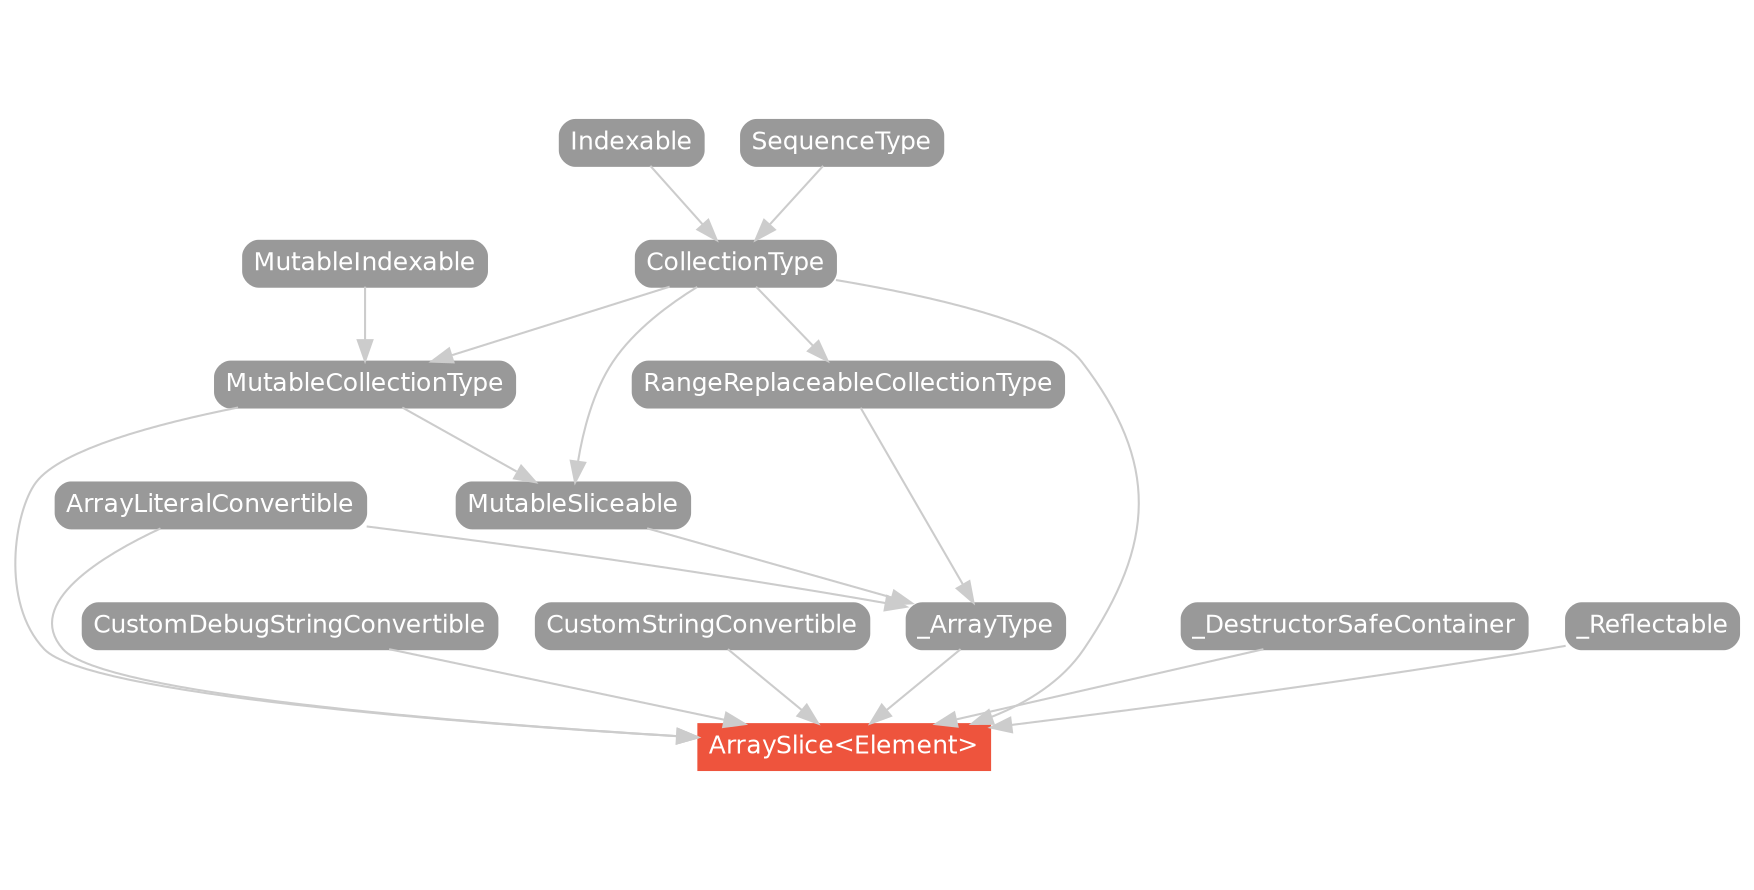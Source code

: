 strict digraph "ArraySlice<Element> - Type Hierarchy - SwiftDoc.org" {
    pad="0.1,0.8"
    node [shape=box, style="filled,rounded", color="#999999", fillcolor="#999999", fontcolor=white, fontname=Helvetica, fontnames="Helvetica,sansserif", fontsize=12, margin="0.07,0.05", height="0.3"]
    edge [color="#cccccc"]
    "ArrayLiteralConvertible" [URL="/protocol/ArrayLiteralConvertible/"]
    "ArraySlice<Element>" [URL="/type/ArraySlice/", style="filled", fillcolor="#ee543d", color="#ee543d"]
    "CollectionType" [URL="/protocol/CollectionType/"]
    "CustomDebugStringConvertible" [URL="/protocol/CustomDebugStringConvertible/"]
    "CustomStringConvertible" [URL="/protocol/CustomStringConvertible/"]
    "Indexable" [URL="/protocol/Indexable/"]
    "MutableCollectionType" [URL="/protocol/MutableCollectionType/"]
    "MutableIndexable" [URL="/protocol/MutableIndexable/"]
    "MutableSliceable" [URL="/protocol/MutableSliceable/"]
    "RangeReplaceableCollectionType" [URL="/protocol/RangeReplaceableCollectionType/"]
    "SequenceType" [URL="/protocol/SequenceType/"]
    "_ArrayType" [URL="/protocol/_ArrayType/"]
    "_DestructorSafeContainer" [URL="/protocol/_DestructorSafeContainer/"]
    "_Reflectable" [URL="/protocol/_Reflectable/"]    "CollectionType" -> "ArraySlice<Element>"
    "MutableCollectionType" -> "ArraySlice<Element>"
    "_DestructorSafeContainer" -> "ArraySlice<Element>"
    "ArrayLiteralConvertible" -> "ArraySlice<Element>"
    "_ArrayType" -> "ArraySlice<Element>"
    "_Reflectable" -> "ArraySlice<Element>"
    "CustomStringConvertible" -> "ArraySlice<Element>"
    "CustomDebugStringConvertible" -> "ArraySlice<Element>"
    "Indexable" -> "CollectionType"
    "SequenceType" -> "CollectionType"
    "MutableIndexable" -> "MutableCollectionType"
    "CollectionType" -> "MutableCollectionType"
    "Indexable" -> "CollectionType"
    "SequenceType" -> "CollectionType"
    "RangeReplaceableCollectionType" -> "_ArrayType"
    "MutableSliceable" -> "_ArrayType"
    "ArrayLiteralConvertible" -> "_ArrayType"
    "CollectionType" -> "RangeReplaceableCollectionType"
    "Indexable" -> "CollectionType"
    "SequenceType" -> "CollectionType"
    "CollectionType" -> "MutableSliceable"
    "MutableCollectionType" -> "MutableSliceable"
    "Indexable" -> "CollectionType"
    "SequenceType" -> "CollectionType"
    "MutableIndexable" -> "MutableCollectionType"
    "CollectionType" -> "MutableCollectionType"
    "Indexable" -> "CollectionType"
    "SequenceType" -> "CollectionType"
    subgraph Types {
        rank = max; "ArraySlice<Element>";
    }
}